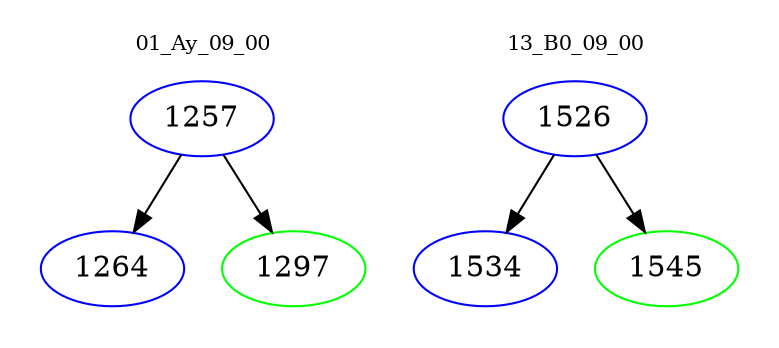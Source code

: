 digraph{
subgraph cluster_0 {
color = white
label = "01_Ay_09_00";
fontsize=10;
T0_1257 [label="1257", color="blue"]
T0_1257 -> T0_1264 [color="black"]
T0_1264 [label="1264", color="blue"]
T0_1257 -> T0_1297 [color="black"]
T0_1297 [label="1297", color="green"]
}
subgraph cluster_1 {
color = white
label = "13_B0_09_00";
fontsize=10;
T1_1526 [label="1526", color="blue"]
T1_1526 -> T1_1534 [color="black"]
T1_1534 [label="1534", color="blue"]
T1_1526 -> T1_1545 [color="black"]
T1_1545 [label="1545", color="green"]
}
}
